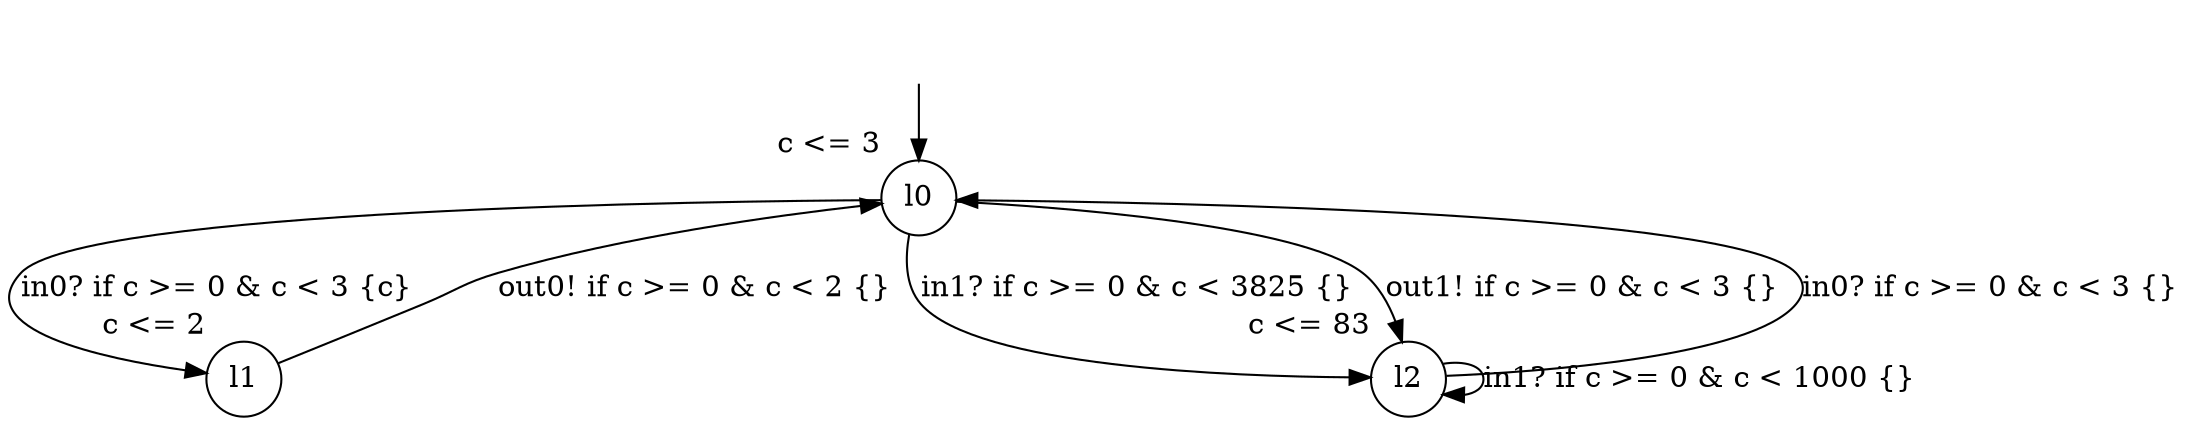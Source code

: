 digraph g {
__start0 [label="" shape="none"];
l0 [shape="circle" margin=0 label="l0", xlabel="c <= 3"];
l1 [shape="circle" margin=0 label="l1", xlabel="c <= 2"];
l2 [shape="circle" margin=0 label="l2", xlabel="c <= 83"];
l0 -> l1 [label="in0? if c >= 0 & c < 3 {c} "];
l0 -> l2 [label="in1? if c >= 0 & c < 3825 {} "];
l0 -> l2 [label="out1! if c >= 0 & c < 3 {} "];
l1 -> l0 [label="out0! if c >= 0 & c < 2 {} "];
l2 -> l0 [label="in0? if c >= 0 & c < 3 {} "];
l2 -> l2 [label="in1? if c >= 0 & c < 1000 {} "];
__start0 -> l0;
}
